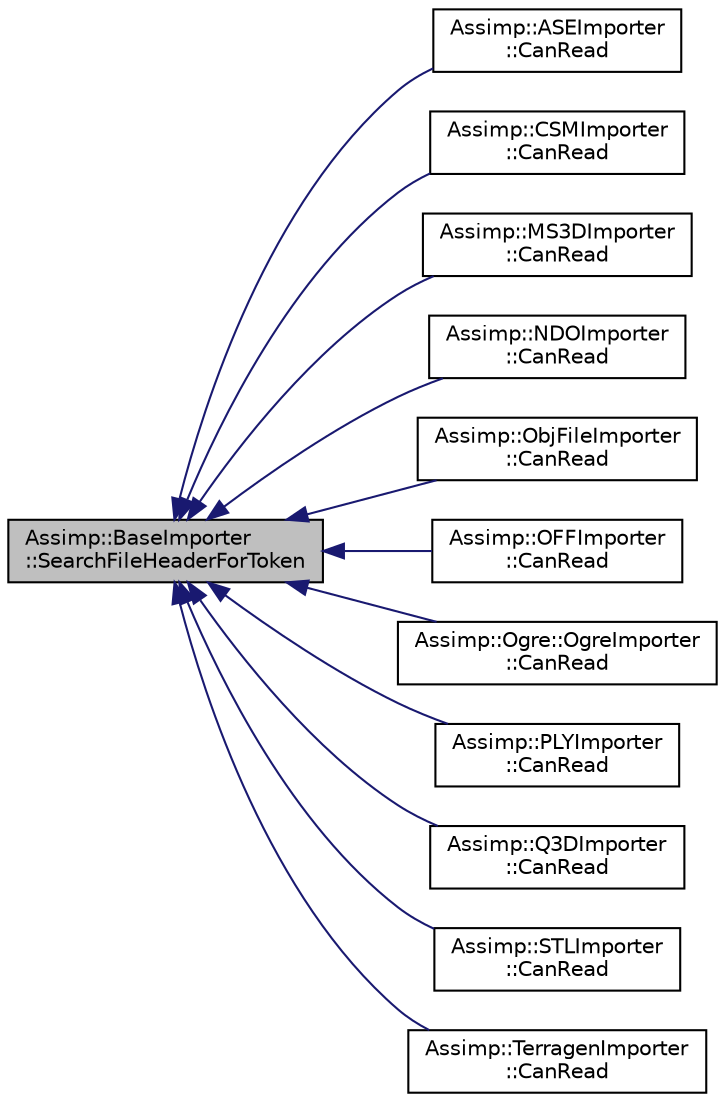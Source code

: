 digraph "Assimp::BaseImporter::SearchFileHeaderForToken"
{
  edge [fontname="Helvetica",fontsize="10",labelfontname="Helvetica",labelfontsize="10"];
  node [fontname="Helvetica",fontsize="10",shape=record];
  rankdir="LR";
  Node1 [label="Assimp::BaseImporter\l::SearchFileHeaderForToken",height=0.2,width=0.4,color="black", fillcolor="grey75", style="filled", fontcolor="black"];
  Node1 -> Node2 [dir="back",color="midnightblue",fontsize="10",style="solid",fontname="Helvetica"];
  Node2 [label="Assimp::ASEImporter\l::CanRead",height=0.2,width=0.4,color="black", fillcolor="white", style="filled",URL="$class_assimp_1_1_a_s_e_importer.html#ae47165bcc544db0a849f024c0ae8f07b"];
  Node1 -> Node3 [dir="back",color="midnightblue",fontsize="10",style="solid",fontname="Helvetica"];
  Node3 [label="Assimp::CSMImporter\l::CanRead",height=0.2,width=0.4,color="black", fillcolor="white", style="filled",URL="$class_assimp_1_1_c_s_m_importer.html#adabfef875783b0540a5d95a15b90c9a8"];
  Node1 -> Node4 [dir="back",color="midnightblue",fontsize="10",style="solid",fontname="Helvetica"];
  Node4 [label="Assimp::MS3DImporter\l::CanRead",height=0.2,width=0.4,color="black", fillcolor="white", style="filled",URL="$class_assimp_1_1_m_s3_d_importer.html#ab3da09f930bba981ec97f32dffe1c23b"];
  Node1 -> Node5 [dir="back",color="midnightblue",fontsize="10",style="solid",fontname="Helvetica"];
  Node5 [label="Assimp::NDOImporter\l::CanRead",height=0.2,width=0.4,color="black", fillcolor="white", style="filled",URL="$class_assimp_1_1_n_d_o_importer.html#a6506fd5111c641f180217c600467b128"];
  Node1 -> Node6 [dir="back",color="midnightblue",fontsize="10",style="solid",fontname="Helvetica"];
  Node6 [label="Assimp::ObjFileImporter\l::CanRead",height=0.2,width=0.4,color="black", fillcolor="white", style="filled",URL="$class_assimp_1_1_obj_file_importer.html#a72c5f978c9c4c618b407e062b9912ed3",tooltip="Returns whether the class can handle the format of the given file. "];
  Node1 -> Node7 [dir="back",color="midnightblue",fontsize="10",style="solid",fontname="Helvetica"];
  Node7 [label="Assimp::OFFImporter\l::CanRead",height=0.2,width=0.4,color="black", fillcolor="white", style="filled",URL="$class_assimp_1_1_o_f_f_importer.html#a1ffd2d54b2b27c6a76a70cbc35f4d999"];
  Node1 -> Node8 [dir="back",color="midnightblue",fontsize="10",style="solid",fontname="Helvetica"];
  Node8 [label="Assimp::Ogre::OgreImporter\l::CanRead",height=0.2,width=0.4,color="black", fillcolor="white", style="filled",URL="$class_assimp_1_1_ogre_1_1_ogre_importer.html#a9b6609a0b257464d9a1092adf430ebef",tooltip="BaseImporter override. "];
  Node1 -> Node9 [dir="back",color="midnightblue",fontsize="10",style="solid",fontname="Helvetica"];
  Node9 [label="Assimp::PLYImporter\l::CanRead",height=0.2,width=0.4,color="black", fillcolor="white", style="filled",URL="$class_assimp_1_1_p_l_y_importer.html#a7553dbdfb2e470a2a22eafab95329385"];
  Node1 -> Node10 [dir="back",color="midnightblue",fontsize="10",style="solid",fontname="Helvetica"];
  Node10 [label="Assimp::Q3DImporter\l::CanRead",height=0.2,width=0.4,color="black", fillcolor="white", style="filled",URL="$class_assimp_1_1_q3_d_importer.html#a10c41b948aab0f9f6f5f9065dd944874"];
  Node1 -> Node11 [dir="back",color="midnightblue",fontsize="10",style="solid",fontname="Helvetica"];
  Node11 [label="Assimp::STLImporter\l::CanRead",height=0.2,width=0.4,color="black", fillcolor="white", style="filled",URL="$class_assimp_1_1_s_t_l_importer.html#af9ca38d73cba9fac0a56bebf06b3b97f"];
  Node1 -> Node12 [dir="back",color="midnightblue",fontsize="10",style="solid",fontname="Helvetica"];
  Node12 [label="Assimp::TerragenImporter\l::CanRead",height=0.2,width=0.4,color="black", fillcolor="white", style="filled",URL="$class_assimp_1_1_terragen_importer.html#a9ea5a0d8351e2deca867841948ba858e"];
}
